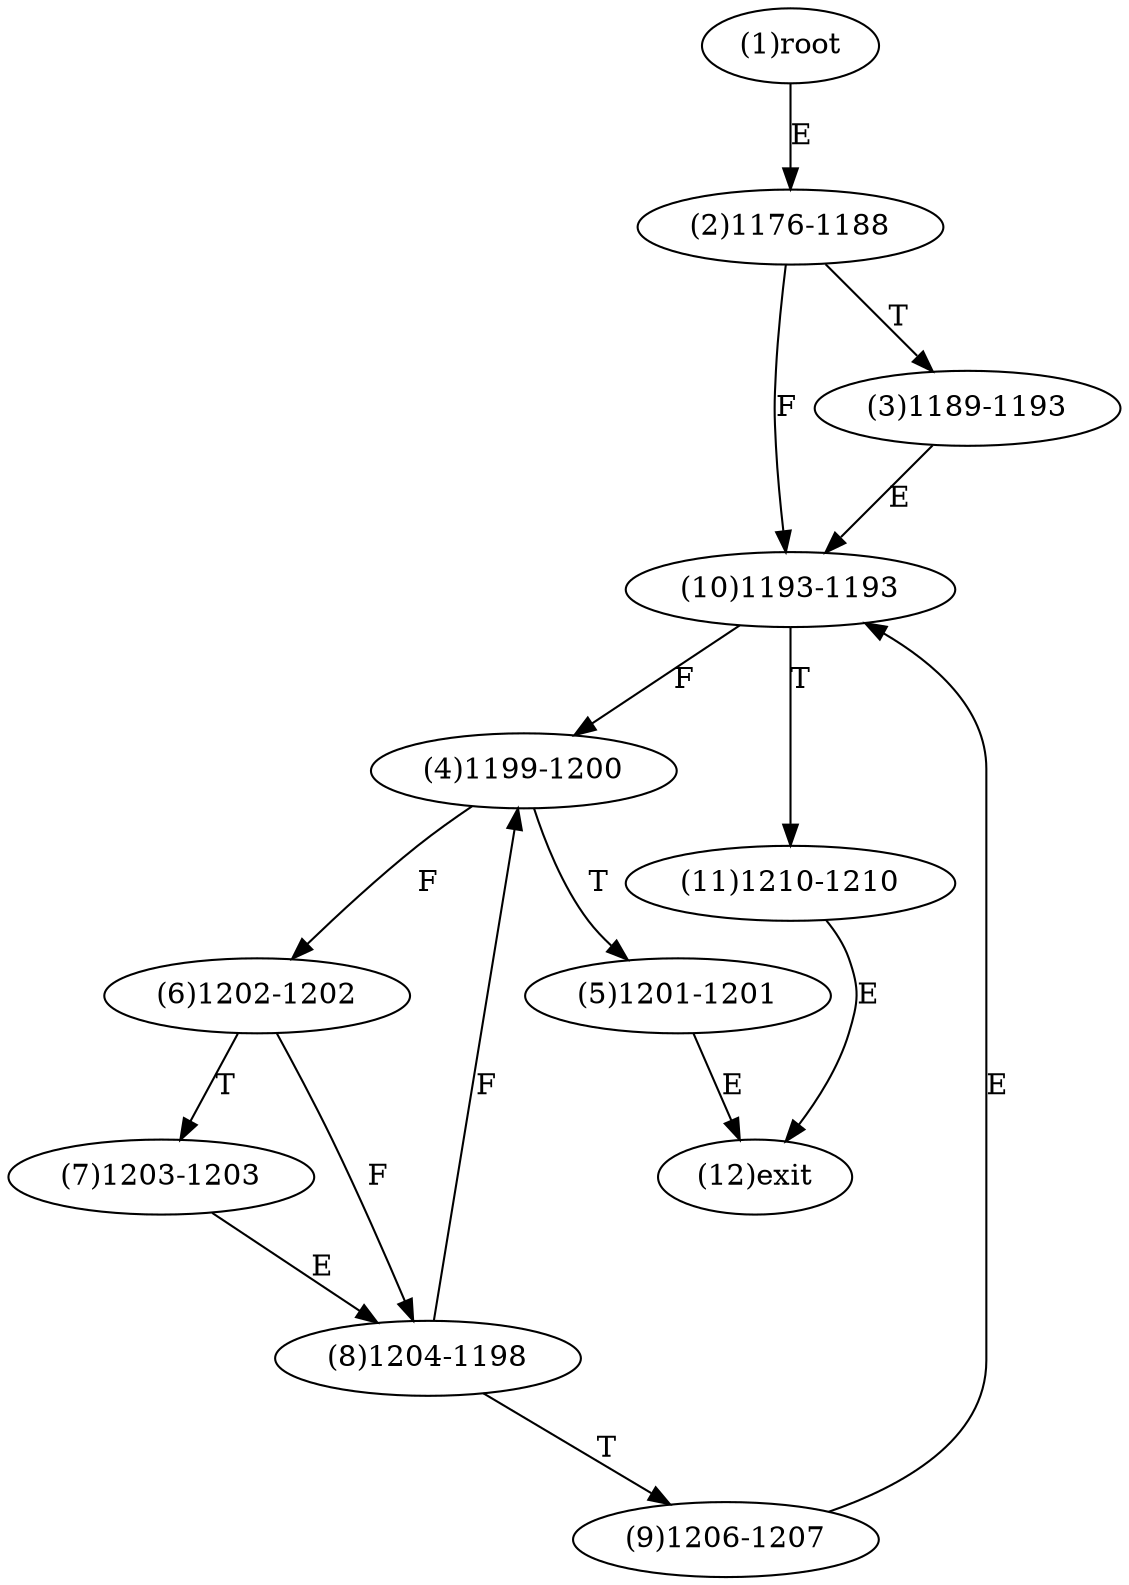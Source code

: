 digraph "" { 
1[ label="(1)root"];
2[ label="(2)1176-1188"];
3[ label="(3)1189-1193"];
4[ label="(4)1199-1200"];
5[ label="(5)1201-1201"];
6[ label="(6)1202-1202"];
7[ label="(7)1203-1203"];
8[ label="(8)1204-1198"];
9[ label="(9)1206-1207"];
10[ label="(10)1193-1193"];
11[ label="(11)1210-1210"];
12[ label="(12)exit"];
1->2[ label="E"];
2->10[ label="F"];
2->3[ label="T"];
3->10[ label="E"];
4->6[ label="F"];
4->5[ label="T"];
5->12[ label="E"];
6->8[ label="F"];
6->7[ label="T"];
7->8[ label="E"];
8->4[ label="F"];
8->9[ label="T"];
9->10[ label="E"];
10->4[ label="F"];
10->11[ label="T"];
11->12[ label="E"];
}